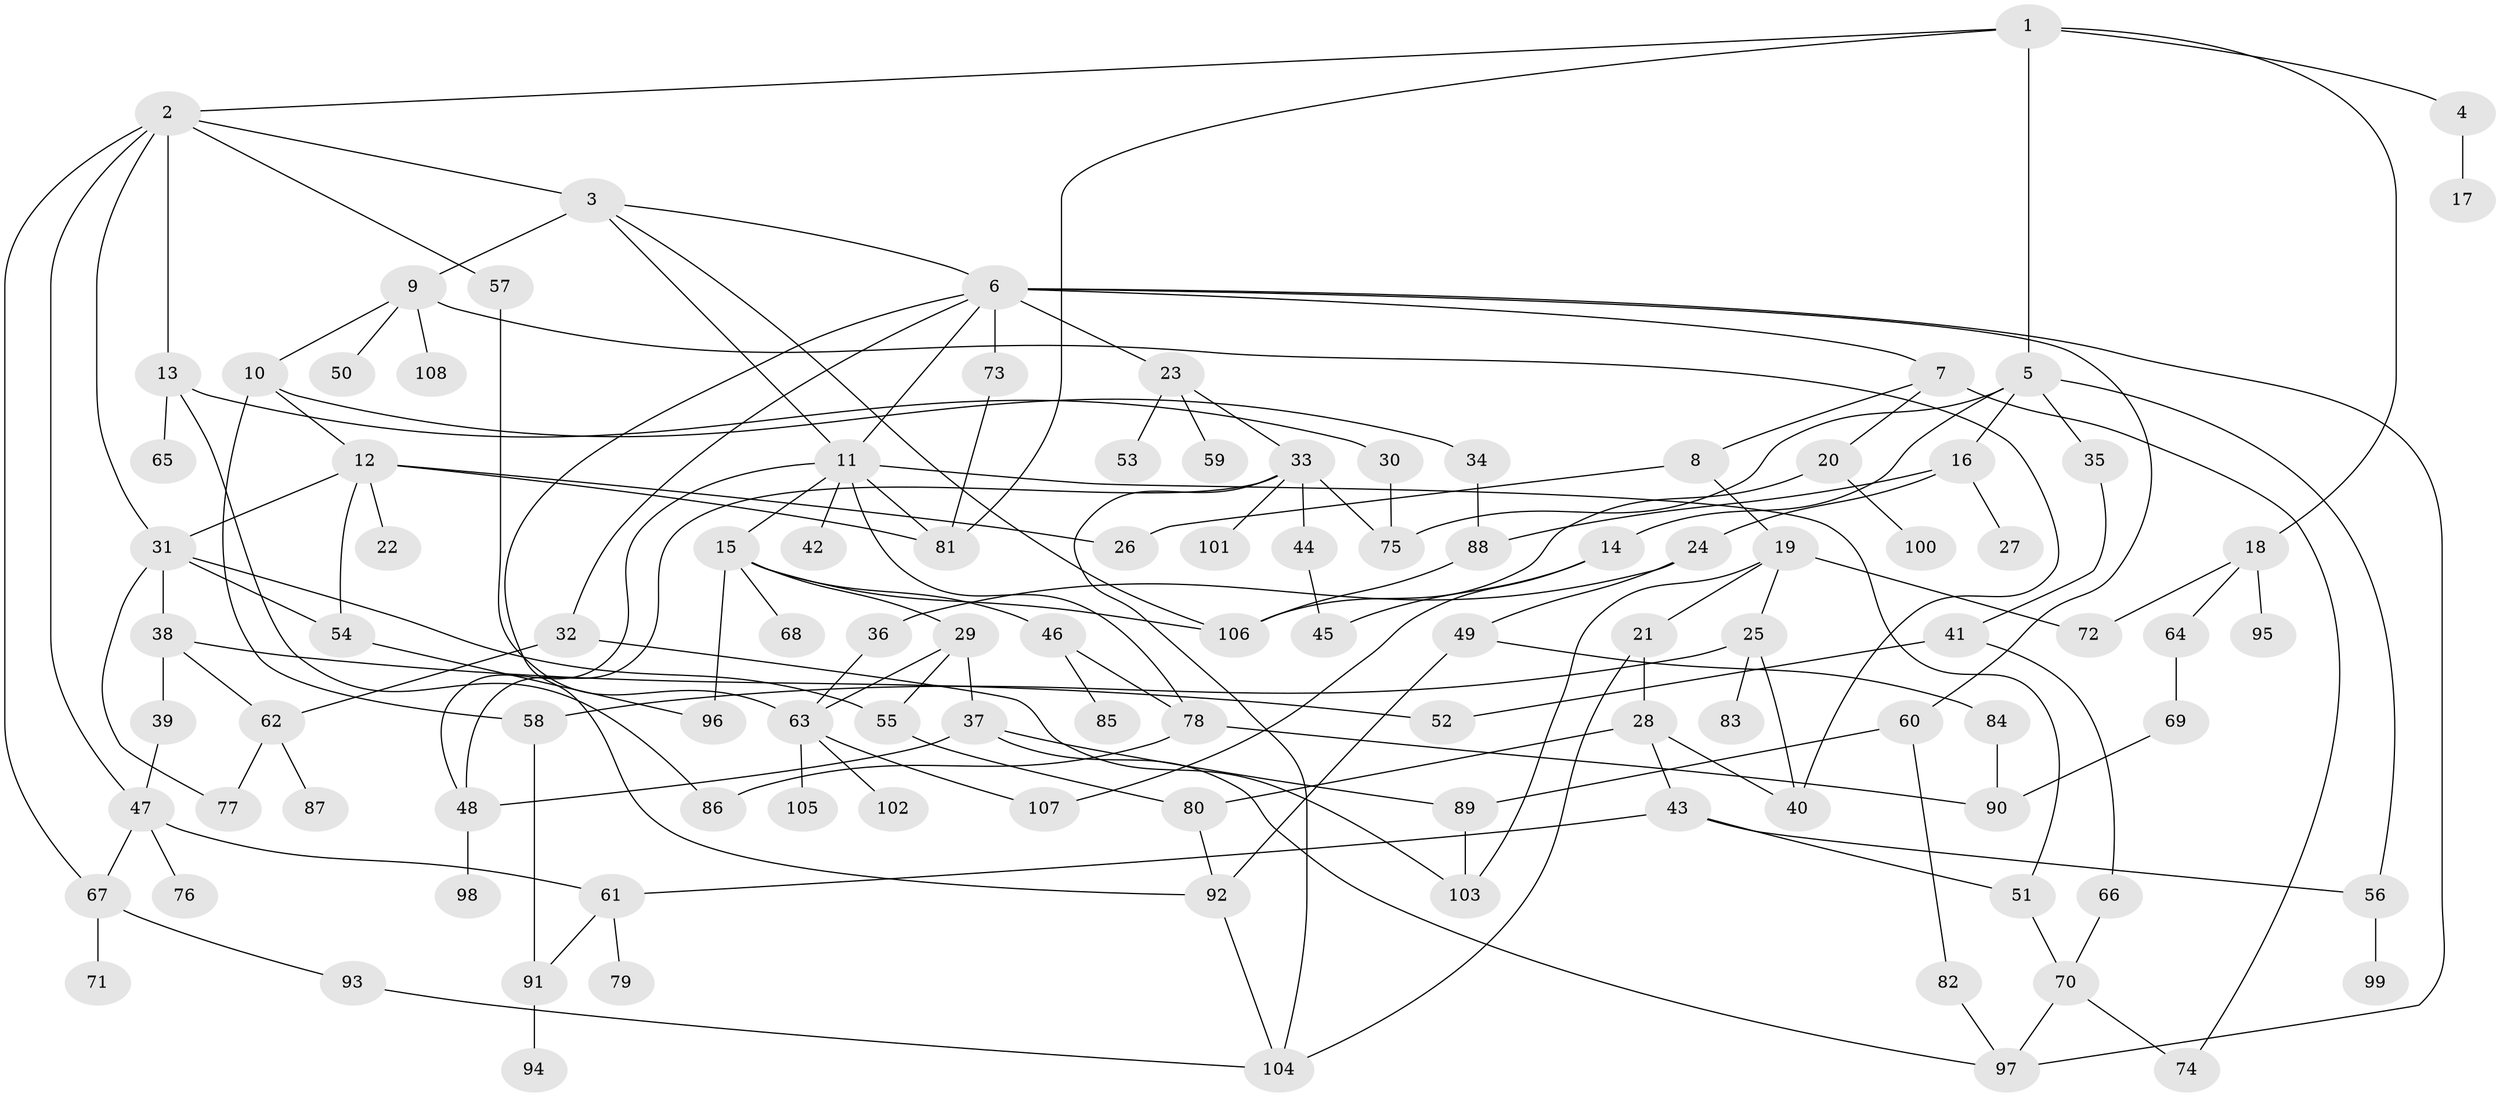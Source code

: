 // coarse degree distribution, {5: 0.03125, 1: 0.5625, 2: 0.1875, 6: 0.0625, 9: 0.03125, 7: 0.0625, 8: 0.03125, 12: 0.03125}
// Generated by graph-tools (version 1.1) at 2025/45/03/04/25 21:45:28]
// undirected, 108 vertices, 159 edges
graph export_dot {
graph [start="1"]
  node [color=gray90,style=filled];
  1;
  2;
  3;
  4;
  5;
  6;
  7;
  8;
  9;
  10;
  11;
  12;
  13;
  14;
  15;
  16;
  17;
  18;
  19;
  20;
  21;
  22;
  23;
  24;
  25;
  26;
  27;
  28;
  29;
  30;
  31;
  32;
  33;
  34;
  35;
  36;
  37;
  38;
  39;
  40;
  41;
  42;
  43;
  44;
  45;
  46;
  47;
  48;
  49;
  50;
  51;
  52;
  53;
  54;
  55;
  56;
  57;
  58;
  59;
  60;
  61;
  62;
  63;
  64;
  65;
  66;
  67;
  68;
  69;
  70;
  71;
  72;
  73;
  74;
  75;
  76;
  77;
  78;
  79;
  80;
  81;
  82;
  83;
  84;
  85;
  86;
  87;
  88;
  89;
  90;
  91;
  92;
  93;
  94;
  95;
  96;
  97;
  98;
  99;
  100;
  101;
  102;
  103;
  104;
  105;
  106;
  107;
  108;
  1 -- 2;
  1 -- 4;
  1 -- 5;
  1 -- 18;
  1 -- 81;
  2 -- 3;
  2 -- 13;
  2 -- 31;
  2 -- 47;
  2 -- 57;
  2 -- 67;
  3 -- 6;
  3 -- 9;
  3 -- 11;
  3 -- 106;
  4 -- 17;
  5 -- 14;
  5 -- 16;
  5 -- 35;
  5 -- 56;
  5 -- 75;
  6 -- 7;
  6 -- 23;
  6 -- 32;
  6 -- 60;
  6 -- 73;
  6 -- 92;
  6 -- 97;
  6 -- 11;
  7 -- 8;
  7 -- 20;
  7 -- 74;
  8 -- 19;
  8 -- 26;
  9 -- 10;
  9 -- 50;
  9 -- 108;
  9 -- 40;
  10 -- 12;
  10 -- 34;
  10 -- 58;
  11 -- 15;
  11 -- 42;
  11 -- 51;
  11 -- 81;
  11 -- 48;
  11 -- 78;
  12 -- 22;
  12 -- 54;
  12 -- 81;
  12 -- 26;
  12 -- 31;
  13 -- 30;
  13 -- 65;
  13 -- 86;
  14 -- 45;
  14 -- 107;
  15 -- 29;
  15 -- 46;
  15 -- 68;
  15 -- 96;
  15 -- 106;
  16 -- 24;
  16 -- 27;
  16 -- 88;
  18 -- 64;
  18 -- 95;
  18 -- 72;
  19 -- 21;
  19 -- 25;
  19 -- 72;
  19 -- 103;
  20 -- 100;
  20 -- 106;
  21 -- 28;
  21 -- 104;
  23 -- 33;
  23 -- 53;
  23 -- 59;
  24 -- 36;
  24 -- 49;
  25 -- 83;
  25 -- 58;
  25 -- 40;
  28 -- 40;
  28 -- 43;
  28 -- 80;
  29 -- 37;
  29 -- 55;
  29 -- 63;
  30 -- 75;
  31 -- 38;
  31 -- 77;
  31 -- 55;
  31 -- 54;
  32 -- 62;
  32 -- 103;
  33 -- 44;
  33 -- 48;
  33 -- 75;
  33 -- 101;
  33 -- 104;
  34 -- 88;
  35 -- 41;
  36 -- 63;
  37 -- 89;
  37 -- 48;
  37 -- 97;
  38 -- 39;
  38 -- 62;
  38 -- 52;
  39 -- 47;
  41 -- 52;
  41 -- 66;
  43 -- 51;
  43 -- 56;
  43 -- 61;
  44 -- 45;
  46 -- 78;
  46 -- 85;
  47 -- 61;
  47 -- 67;
  47 -- 76;
  48 -- 98;
  49 -- 84;
  49 -- 92;
  51 -- 70;
  54 -- 96;
  55 -- 80;
  56 -- 99;
  57 -- 63;
  58 -- 91;
  60 -- 82;
  60 -- 89;
  61 -- 79;
  61 -- 91;
  62 -- 77;
  62 -- 87;
  63 -- 102;
  63 -- 105;
  63 -- 107;
  64 -- 69;
  66 -- 70;
  67 -- 71;
  67 -- 93;
  69 -- 90;
  70 -- 74;
  70 -- 97;
  73 -- 81;
  78 -- 86;
  78 -- 90;
  80 -- 92;
  82 -- 97;
  84 -- 90;
  88 -- 106;
  89 -- 103;
  91 -- 94;
  92 -- 104;
  93 -- 104;
}
